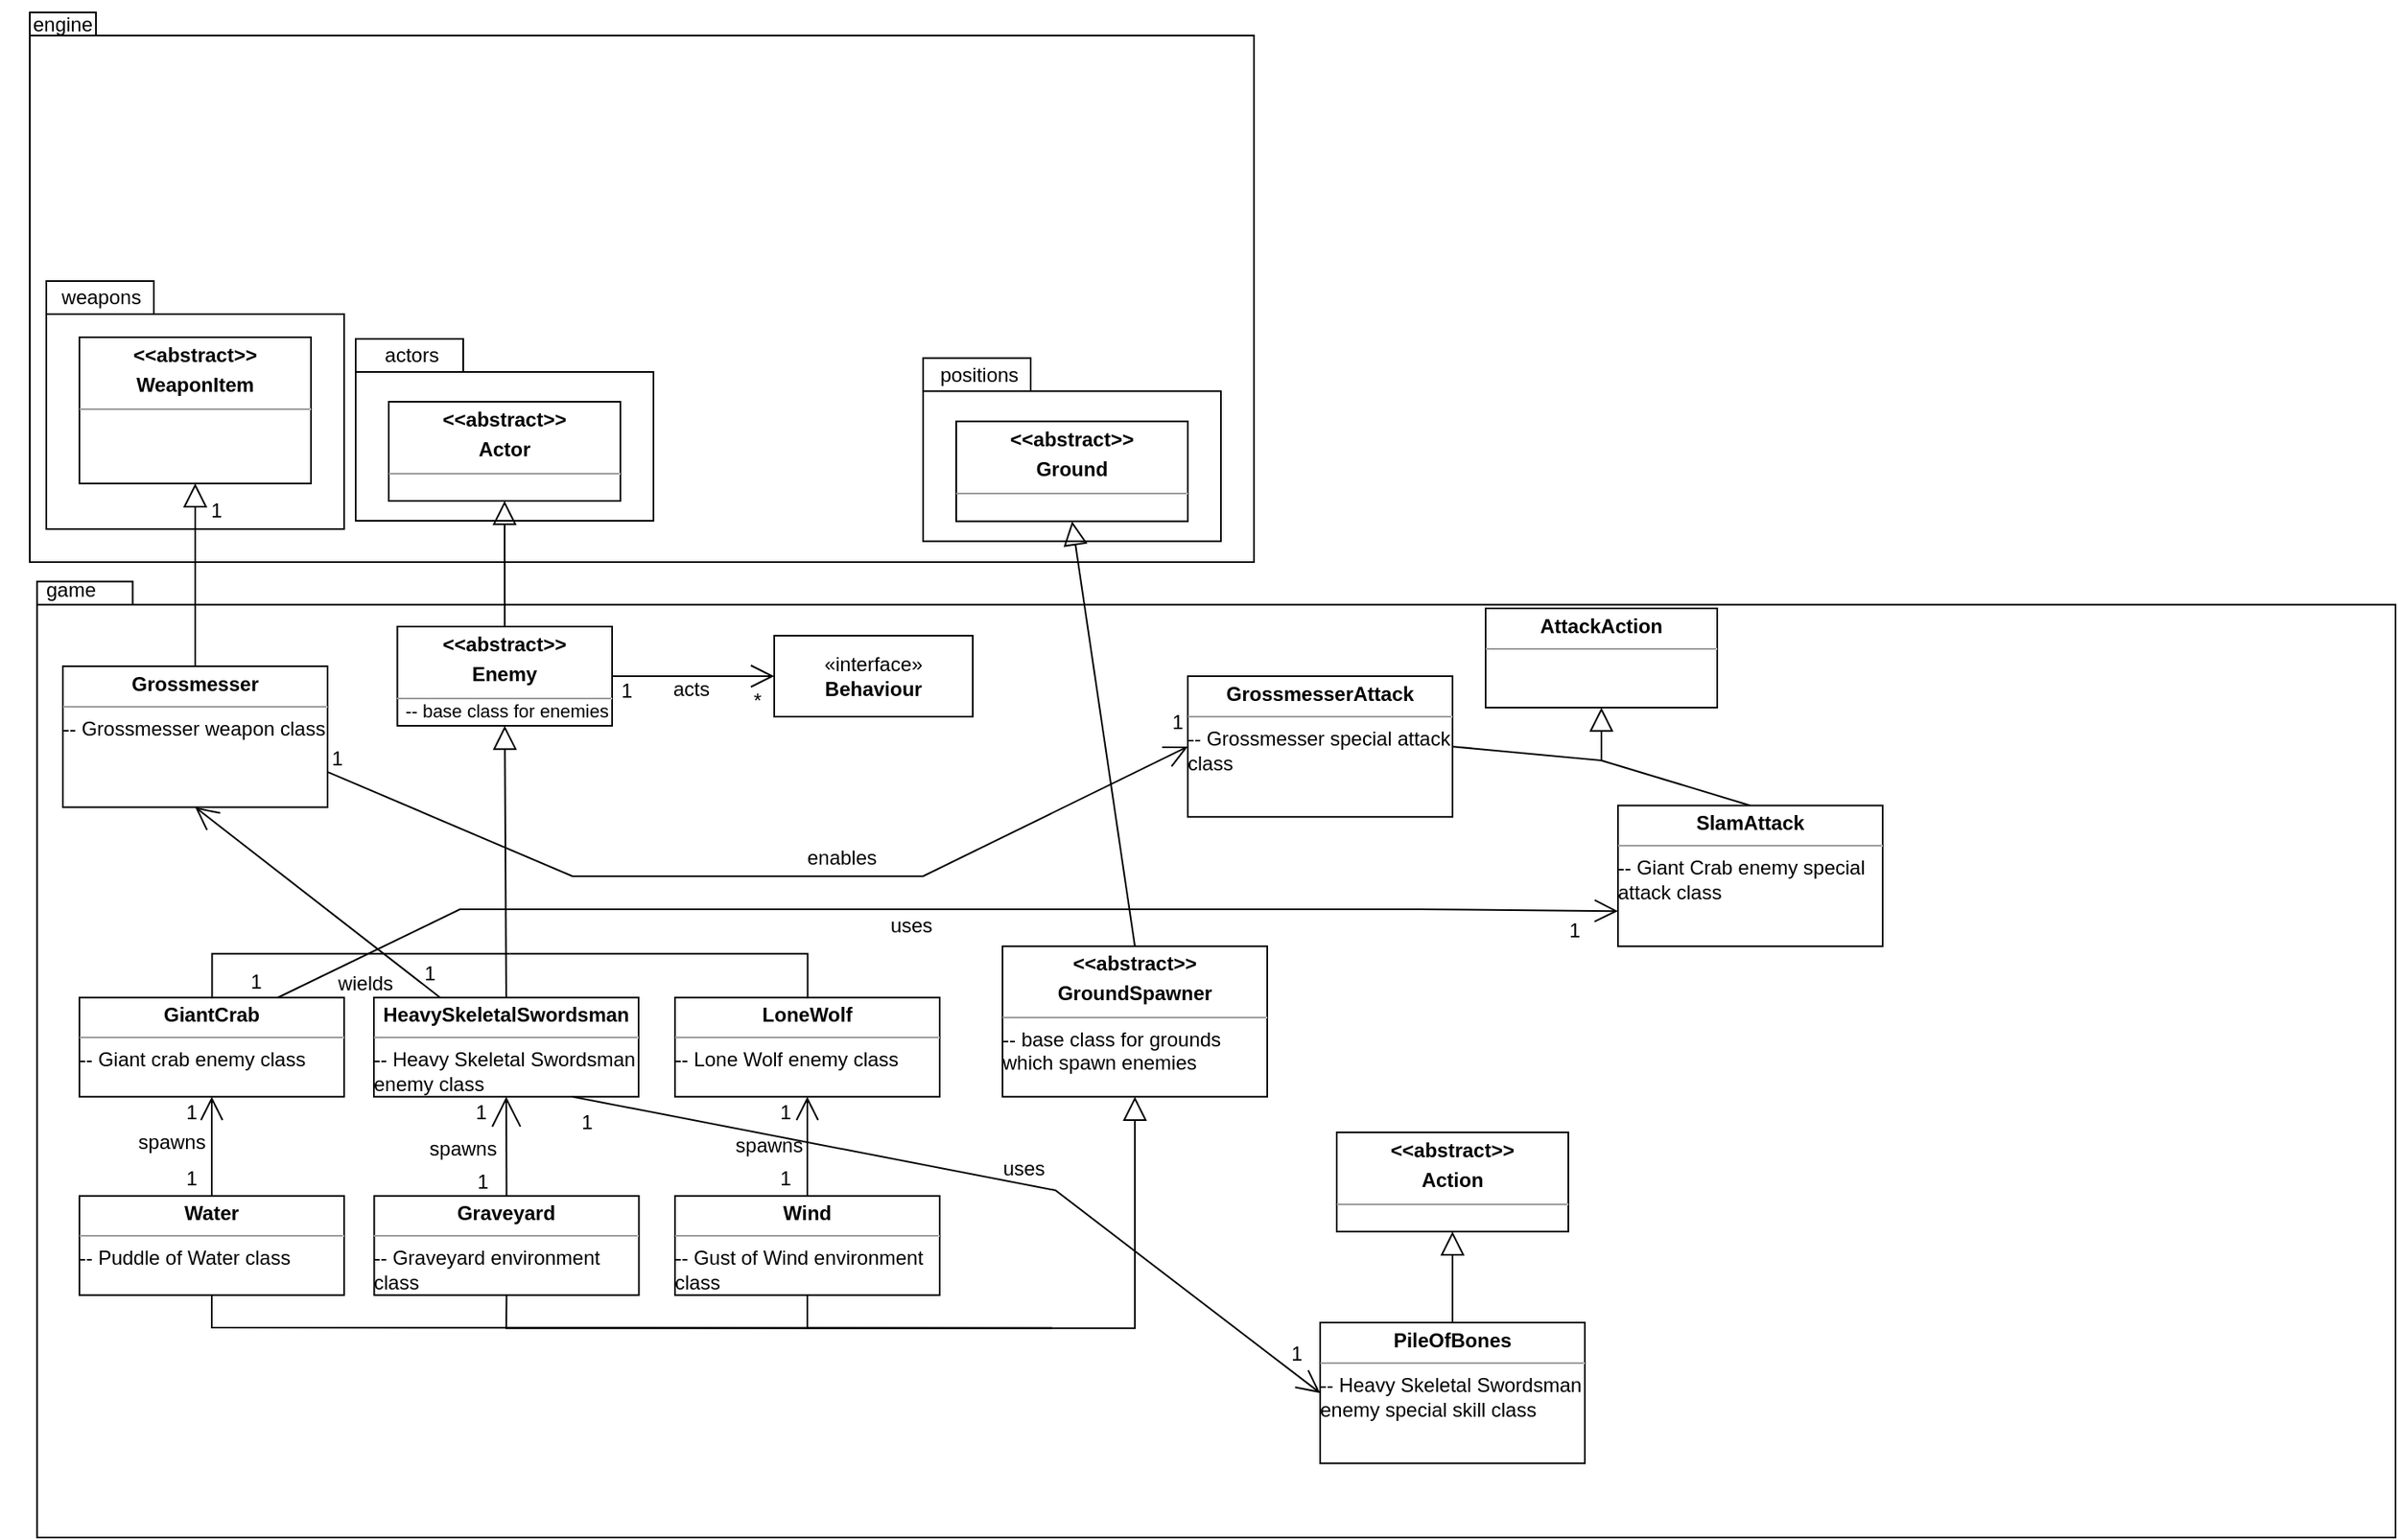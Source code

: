 <mxfile version="21.1.2" type="device">
  <diagram name="Page-1" id="58cdce13-f638-feb5-8d6f-7d28b1aa9fa0">
    <mxGraphModel dx="1157" dy="559" grid="1" gridSize="10" guides="1" tooltips="1" connect="1" arrows="1" fold="1" page="1" pageScale="1" pageWidth="1100" pageHeight="850" background="none" math="0" shadow="0">
      <root>
        <mxCell id="0" />
        <mxCell id="1" parent="0" />
        <mxCell id="_RIdNQpKpIPFGBzSEn9j-18" value="" style="shape=folder;fontStyle=1;spacingTop=10;tabWidth=40;tabHeight=14;tabPosition=left;html=1;whiteSpace=wrap;movable=1;resizable=1;rotatable=1;deletable=1;editable=1;locked=0;connectable=1;" vertex="1" parent="1">
          <mxGeometry x="34.39" y="381.8" width="1425.61" height="578.2" as="geometry" />
        </mxCell>
        <mxCell id="_RIdNQpKpIPFGBzSEn9j-19" value="&lt;div&gt;game&lt;br&gt;&lt;/div&gt;" style="text;html=1;strokeColor=none;fillColor=none;align=center;verticalAlign=middle;whiteSpace=wrap;rounded=0;" vertex="1" parent="1">
          <mxGeometry x="12" y="354.157" width="86.341" height="65.4" as="geometry" />
        </mxCell>
        <mxCell id="_RIdNQpKpIPFGBzSEn9j-15" value="&lt;blockquote&gt;«interface»&lt;br&gt;&lt;div&gt;&lt;b&gt;Behaviour&lt;/b&gt;&lt;/div&gt;&lt;/blockquote&gt;" style="html=1;whiteSpace=wrap;" vertex="1" parent="1">
          <mxGeometry x="480" y="414.5" width="120" height="49" as="geometry" />
        </mxCell>
        <mxCell id="_RIdNQpKpIPFGBzSEn9j-21" value="&lt;p style=&quot;margin:0px;margin-top:4px;text-align:center;&quot;&gt;&lt;b&gt;&amp;lt;&amp;lt;abstract&amp;gt;&amp;gt;&lt;/b&gt;&lt;/p&gt;&lt;p style=&quot;margin:0px;margin-top:4px;text-align:center;&quot;&gt;&lt;b&gt;Enemy&lt;br&gt;&lt;/b&gt;&lt;/p&gt;&lt;hr size=&quot;1&quot;&gt;" style="verticalAlign=top;align=left;overflow=fill;fontSize=12;fontFamily=Helvetica;html=1;whiteSpace=wrap;" vertex="1" parent="1">
          <mxGeometry x="252.2" y="409" width="129.8" height="60" as="geometry" />
        </mxCell>
        <mxCell id="_RIdNQpKpIPFGBzSEn9j-24" value="" style="endArrow=open;endFill=1;endSize=12;html=1;rounded=0;entryX=0;entryY=0.5;entryDx=0;entryDy=0;exitX=1;exitY=0.5;exitDx=0;exitDy=0;" edge="1" parent="1" source="_RIdNQpKpIPFGBzSEn9j-21" target="_RIdNQpKpIPFGBzSEn9j-15">
          <mxGeometry width="160" relative="1" as="geometry">
            <mxPoint x="270" y="470" as="sourcePoint" />
            <mxPoint x="430" y="470" as="targetPoint" />
          </mxGeometry>
        </mxCell>
        <mxCell id="_RIdNQpKpIPFGBzSEn9j-25" value="1" style="text;html=1;strokeColor=none;fillColor=none;align=center;verticalAlign=middle;whiteSpace=wrap;rounded=0;" vertex="1" parent="1">
          <mxGeometry x="361" y="433" width="60" height="30" as="geometry" />
        </mxCell>
        <mxCell id="_RIdNQpKpIPFGBzSEn9j-26" value="*" style="text;html=1;strokeColor=none;fillColor=none;align=center;verticalAlign=middle;whiteSpace=wrap;rounded=0;" vertex="1" parent="1">
          <mxGeometry x="440" y="439" width="60" height="30" as="geometry" />
        </mxCell>
        <mxCell id="_RIdNQpKpIPFGBzSEn9j-27" value="acts" style="text;html=1;strokeColor=none;fillColor=none;align=center;verticalAlign=middle;whiteSpace=wrap;rounded=0;" vertex="1" parent="1">
          <mxGeometry x="400" y="432" width="60" height="30" as="geometry" />
        </mxCell>
        <mxCell id="_RIdNQpKpIPFGBzSEn9j-155" style="rounded=0;orthogonalLoop=1;jettySize=auto;html=1;exitX=0.75;exitY=0;exitDx=0;exitDy=0;entryX=0;entryY=0.75;entryDx=0;entryDy=0;endSize=12;endArrow=open;endFill=0;" edge="1" parent="1" source="_RIdNQpKpIPFGBzSEn9j-29" target="_RIdNQpKpIPFGBzSEn9j-153">
          <mxGeometry relative="1" as="geometry">
            <Array as="points">
              <mxPoint x="290" y="580" />
              <mxPoint x="870" y="580" />
            </Array>
          </mxGeometry>
        </mxCell>
        <mxCell id="_RIdNQpKpIPFGBzSEn9j-29" value="&lt;p style=&quot;margin:0px;margin-top:4px;text-align:center;&quot;&gt;&lt;b&gt;GiantCrab&lt;/b&gt;&lt;/p&gt;&lt;hr size=&quot;1&quot;&gt;&lt;div&gt;-- Giant crab enemy class&lt;br&gt;&lt;/div&gt;" style="verticalAlign=top;align=left;overflow=fill;fontSize=12;fontFamily=Helvetica;html=1;whiteSpace=wrap;" vertex="1" parent="1">
          <mxGeometry x="60" y="633.37" width="160" height="60" as="geometry" />
        </mxCell>
        <mxCell id="_RIdNQpKpIPFGBzSEn9j-30" value="&lt;p style=&quot;margin:0px;margin-top:4px;text-align:center;&quot;&gt;&lt;b&gt;LoneWolf&lt;/b&gt;&lt;/p&gt;&lt;hr size=&quot;1&quot;&gt;&lt;div&gt;-- Lone Wolf enemy class&lt;br&gt;&lt;/div&gt;" style="verticalAlign=top;align=left;overflow=fill;fontSize=12;fontFamily=Helvetica;html=1;whiteSpace=wrap;" vertex="1" parent="1">
          <mxGeometry x="420" y="633.37" width="160" height="60" as="geometry" />
        </mxCell>
        <mxCell id="_RIdNQpKpIPFGBzSEn9j-3" value="&lt;p style=&quot;margin:0px;margin-top:4px;text-align:center;&quot;&gt;&lt;b&gt;HeavySkeletalSwordsman&lt;br&gt;&lt;/b&gt;&lt;/p&gt;&lt;hr size=&quot;1&quot;&gt;&lt;div&gt;-- Heavy Skeletal Swordsman enemy class&lt;br&gt;&lt;/div&gt;" style="verticalAlign=top;align=left;overflow=fill;fontSize=12;fontFamily=Helvetica;html=1;whiteSpace=wrap;" vertex="1" parent="1">
          <mxGeometry x="238" y="633.37" width="160" height="60" as="geometry" />
        </mxCell>
        <mxCell id="_RIdNQpKpIPFGBzSEn9j-5" value="" style="endArrow=block;endSize=12;endFill=0;html=1;rounded=0;exitX=0.5;exitY=0;exitDx=0;exitDy=0;entryX=0.5;entryY=1;entryDx=0;entryDy=0;" edge="1" parent="1" source="_RIdNQpKpIPFGBzSEn9j-3" target="_RIdNQpKpIPFGBzSEn9j-21">
          <mxGeometry width="160" relative="1" as="geometry">
            <mxPoint x="267" y="480" as="sourcePoint" />
            <mxPoint x="507" y="490" as="targetPoint" />
          </mxGeometry>
        </mxCell>
        <mxCell id="_RIdNQpKpIPFGBzSEn9j-28" value="-- base class for enemies" style="edgeLabel;html=1;align=center;verticalAlign=middle;resizable=0;points=[];" vertex="1" connectable="0" parent="_RIdNQpKpIPFGBzSEn9j-5">
          <mxGeometry x="1" y="-8" relative="1" as="geometry">
            <mxPoint x="-7" y="-9" as="offset" />
          </mxGeometry>
        </mxCell>
        <mxCell id="_RIdNQpKpIPFGBzSEn9j-85" value="" style="group" vertex="1" connectable="0" parent="1">
          <mxGeometry x="140.2" y="606.87" width="360" as="geometry" />
        </mxCell>
        <mxCell id="_RIdNQpKpIPFGBzSEn9j-11" style="rounded=0;orthogonalLoop=1;jettySize=auto;html=1;exitX=0.5;exitY=0;exitDx=0;exitDy=0;endArrow=none;endFill=0;" edge="1" parent="_RIdNQpKpIPFGBzSEn9j-85">
          <mxGeometry relative="1" as="geometry">
            <mxPoint x="180" as="targetPoint" />
            <mxPoint x="360" y="27" as="sourcePoint" />
            <Array as="points">
              <mxPoint x="360" />
            </Array>
          </mxGeometry>
        </mxCell>
        <mxCell id="_RIdNQpKpIPFGBzSEn9j-23" style="rounded=0;orthogonalLoop=1;jettySize=auto;html=1;exitX=0.5;exitY=0;exitDx=0;exitDy=0;endArrow=none;endFill=0;" edge="1" parent="_RIdNQpKpIPFGBzSEn9j-85">
          <mxGeometry relative="1" as="geometry">
            <mxPoint x="180" as="targetPoint" />
            <mxPoint y="27" as="sourcePoint" />
            <Array as="points">
              <mxPoint />
            </Array>
          </mxGeometry>
        </mxCell>
        <mxCell id="_RIdNQpKpIPFGBzSEn9j-91" value="1" style="text;html=1;strokeColor=none;fillColor=none;align=center;verticalAlign=middle;whiteSpace=wrap;rounded=0;" vertex="1" parent="1">
          <mxGeometry x="242" y="603.87" width="60" height="30" as="geometry" />
        </mxCell>
        <mxCell id="_RIdNQpKpIPFGBzSEn9j-94" value="wields" style="text;html=1;strokeColor=none;fillColor=none;align=center;verticalAlign=middle;whiteSpace=wrap;rounded=0;" vertex="1" parent="1">
          <mxGeometry x="203" y="609.87" width="60" height="30" as="geometry" />
        </mxCell>
        <mxCell id="_RIdNQpKpIPFGBzSEn9j-87" value="" style="group" vertex="1" connectable="0" parent="1">
          <mxGeometry x="20" y="30" width="750" height="340" as="geometry" />
        </mxCell>
        <mxCell id="_RIdNQpKpIPFGBzSEn9j-12" value="" style="shape=folder;fontStyle=1;spacingTop=10;tabWidth=40;tabHeight=14;tabPosition=left;html=1;whiteSpace=wrap;" vertex="1" parent="_RIdNQpKpIPFGBzSEn9j-87">
          <mxGeometry x="10" y="7.556" width="740" height="332.444" as="geometry" />
        </mxCell>
        <mxCell id="_RIdNQpKpIPFGBzSEn9j-13" value="&lt;div&gt;engine&lt;/div&gt;" style="text;html=1;strokeColor=none;fillColor=none;align=center;verticalAlign=middle;whiteSpace=wrap;rounded=0;" vertex="1" parent="_RIdNQpKpIPFGBzSEn9j-87">
          <mxGeometry width="60" height="30.222" as="geometry" />
        </mxCell>
        <mxCell id="_RIdNQpKpIPFGBzSEn9j-81" value="" style="group" vertex="1" connectable="0" parent="_RIdNQpKpIPFGBzSEn9j-87">
          <mxGeometry x="550" y="211.556" width="180" height="115.852" as="geometry" />
        </mxCell>
        <mxCell id="_RIdNQpKpIPFGBzSEn9j-82" value="" style="shape=folder;fontStyle=1;spacingTop=10;tabWidth=65;tabHeight=20;tabPosition=left;html=1;whiteSpace=wrap;" vertex="1" parent="_RIdNQpKpIPFGBzSEn9j-81">
          <mxGeometry y="5.037" width="180" height="110.815" as="geometry" />
        </mxCell>
        <mxCell id="_RIdNQpKpIPFGBzSEn9j-83" value="positions" style="text;html=1;strokeColor=none;fillColor=none;align=center;verticalAlign=middle;whiteSpace=wrap;rounded=0;" vertex="1" parent="_RIdNQpKpIPFGBzSEn9j-81">
          <mxGeometry x="4" width="60" height="30.222" as="geometry" />
        </mxCell>
        <mxCell id="_RIdNQpKpIPFGBzSEn9j-84" value="&lt;p style=&quot;margin:0px;margin-top:4px;text-align:center;&quot;&gt;&lt;b&gt;&amp;lt;&amp;lt;abstract&amp;gt;&amp;gt;&lt;/b&gt;&lt;/p&gt;&lt;p style=&quot;margin:0px;margin-top:4px;text-align:center;&quot;&gt;&lt;b&gt;Ground&lt;br&gt;&lt;/b&gt;&lt;/p&gt;&lt;hr size=&quot;1&quot;&gt;" style="verticalAlign=top;align=left;overflow=fill;fontSize=12;fontFamily=Helvetica;html=1;whiteSpace=wrap;" vertex="1" parent="_RIdNQpKpIPFGBzSEn9j-81">
          <mxGeometry x="20" y="43.319" width="140" height="60.444" as="geometry" />
        </mxCell>
        <mxCell id="_RIdNQpKpIPFGBzSEn9j-109" style="edgeStyle=orthogonalEdgeStyle;rounded=0;orthogonalLoop=1;jettySize=auto;html=1;exitX=0.5;exitY=0;exitDx=0;exitDy=0;entryX=0.5;entryY=1;entryDx=0;entryDy=0;endArrow=open;endFill=0;endSize=12;" edge="1" parent="1" source="_RIdNQpKpIPFGBzSEn9j-43" target="_RIdNQpKpIPFGBzSEn9j-29">
          <mxGeometry relative="1" as="geometry" />
        </mxCell>
        <mxCell id="_RIdNQpKpIPFGBzSEn9j-122" style="rounded=0;orthogonalLoop=1;jettySize=auto;html=1;exitX=0.5;exitY=1;exitDx=0;exitDy=0;endArrow=none;endFill=0;" edge="1" parent="1" source="_RIdNQpKpIPFGBzSEn9j-43">
          <mxGeometry relative="1" as="geometry">
            <mxPoint x="648" y="833.37" as="targetPoint" />
            <Array as="points">
              <mxPoint x="140" y="833" />
            </Array>
          </mxGeometry>
        </mxCell>
        <mxCell id="_RIdNQpKpIPFGBzSEn9j-43" value="&lt;p style=&quot;margin:0px;margin-top:4px;text-align:center;&quot;&gt;&lt;b&gt;Water&lt;/b&gt;&lt;br&gt;&lt;/p&gt;&lt;hr size=&quot;1&quot;&gt;&lt;div&gt;-- Puddle of Water class&lt;br&gt;&lt;/div&gt;" style="verticalAlign=top;align=left;overflow=fill;fontSize=12;fontFamily=Helvetica;html=1;whiteSpace=wrap;" vertex="1" parent="1">
          <mxGeometry x="60" y="753.37" width="160" height="60" as="geometry" />
        </mxCell>
        <mxCell id="_RIdNQpKpIPFGBzSEn9j-108" style="edgeStyle=orthogonalEdgeStyle;rounded=0;orthogonalLoop=1;jettySize=auto;html=1;exitX=0.5;exitY=0;exitDx=0;exitDy=0;entryX=0.5;entryY=1;entryDx=0;entryDy=0;endArrow=open;endFill=0;endSize=12;" edge="1" parent="1" source="_RIdNQpKpIPFGBzSEn9j-44" target="_RIdNQpKpIPFGBzSEn9j-30">
          <mxGeometry relative="1" as="geometry" />
        </mxCell>
        <mxCell id="_RIdNQpKpIPFGBzSEn9j-120" style="edgeStyle=orthogonalEdgeStyle;rounded=0;orthogonalLoop=1;jettySize=auto;html=1;exitX=0.5;exitY=1;exitDx=0;exitDy=0;entryX=0.5;entryY=1;entryDx=0;entryDy=0;endSize=12;endArrow=block;endFill=0;" edge="1" parent="1" source="_RIdNQpKpIPFGBzSEn9j-44" target="_RIdNQpKpIPFGBzSEn9j-119">
          <mxGeometry relative="1" as="geometry" />
        </mxCell>
        <mxCell id="_RIdNQpKpIPFGBzSEn9j-44" value="&lt;p style=&quot;margin:0px;margin-top:4px;text-align:center;&quot;&gt;&lt;b&gt;Wind&lt;/b&gt;&lt;br&gt;&lt;/p&gt;&lt;hr size=&quot;1&quot;&gt;&lt;div&gt;-- Gust of Wind environment class&lt;br&gt;&lt;/div&gt;" style="verticalAlign=top;align=left;overflow=fill;fontSize=12;fontFamily=Helvetica;html=1;whiteSpace=wrap;" vertex="1" parent="1">
          <mxGeometry x="420" y="753.37" width="160" height="60" as="geometry" />
        </mxCell>
        <mxCell id="_RIdNQpKpIPFGBzSEn9j-121" style="rounded=0;orthogonalLoop=1;jettySize=auto;html=1;exitX=0.5;exitY=1;exitDx=0;exitDy=0;endArrow=none;endFill=0;" edge="1" parent="1" source="_RIdNQpKpIPFGBzSEn9j-45">
          <mxGeometry relative="1" as="geometry">
            <mxPoint x="648" y="833.37" as="targetPoint" />
            <Array as="points">
              <mxPoint x="318" y="833.37" />
            </Array>
          </mxGeometry>
        </mxCell>
        <mxCell id="_RIdNQpKpIPFGBzSEn9j-45" value="&lt;p style=&quot;margin:0px;margin-top:4px;text-align:center;&quot;&gt;&lt;b&gt;Graveyard&lt;/b&gt;&lt;br&gt;&lt;/p&gt;&lt;hr size=&quot;1&quot;&gt;&lt;div&gt;-- Graveyard environment class&lt;br&gt;&lt;/div&gt;" style="verticalAlign=top;align=left;overflow=fill;fontSize=12;fontFamily=Helvetica;html=1;whiteSpace=wrap;" vertex="1" parent="1">
          <mxGeometry x="238.2" y="753.37" width="160" height="60" as="geometry" />
        </mxCell>
        <mxCell id="_RIdNQpKpIPFGBzSEn9j-79" value="" style="group" vertex="1" connectable="0" parent="1">
          <mxGeometry x="227" y="230" width="180" height="115" as="geometry" />
        </mxCell>
        <mxCell id="_RIdNQpKpIPFGBzSEn9j-76" value="" style="shape=folder;fontStyle=1;spacingTop=10;tabWidth=65;tabHeight=20;tabPosition=left;html=1;whiteSpace=wrap;" vertex="1" parent="_RIdNQpKpIPFGBzSEn9j-79">
          <mxGeometry y="5" width="180" height="110" as="geometry" />
        </mxCell>
        <mxCell id="_RIdNQpKpIPFGBzSEn9j-77" value="actors" style="text;html=1;strokeColor=none;fillColor=none;align=center;verticalAlign=middle;whiteSpace=wrap;rounded=0;" vertex="1" parent="_RIdNQpKpIPFGBzSEn9j-79">
          <mxGeometry x="4" width="60" height="30" as="geometry" />
        </mxCell>
        <mxCell id="_RIdNQpKpIPFGBzSEn9j-4" value="&lt;p style=&quot;margin:0px;margin-top:4px;text-align:center;&quot;&gt;&lt;b&gt;&amp;lt;&amp;lt;abstract&amp;gt;&amp;gt;&lt;/b&gt;&lt;/p&gt;&lt;p style=&quot;margin:0px;margin-top:4px;text-align:center;&quot;&gt;&lt;b&gt;Actor&lt;br&gt;&lt;/b&gt;&lt;/p&gt;&lt;hr size=&quot;1&quot;&gt;" style="verticalAlign=top;align=left;overflow=fill;fontSize=12;fontFamily=Helvetica;html=1;whiteSpace=wrap;" vertex="1" parent="_RIdNQpKpIPFGBzSEn9j-79">
          <mxGeometry x="20" y="43" width="140" height="60" as="geometry" />
        </mxCell>
        <mxCell id="_RIdNQpKpIPFGBzSEn9j-20" value="" style="endArrow=block;endSize=12;endFill=0;html=1;rounded=0;exitX=0.5;exitY=0;exitDx=0;exitDy=0;entryX=0.5;entryY=1;entryDx=0;entryDy=0;" edge="1" parent="1" source="_RIdNQpKpIPFGBzSEn9j-21" target="_RIdNQpKpIPFGBzSEn9j-4">
          <mxGeometry width="160" relative="1" as="geometry">
            <mxPoint x="506.75" y="457" as="sourcePoint" />
            <mxPoint x="507" y="380" as="targetPoint" />
          </mxGeometry>
        </mxCell>
        <mxCell id="_RIdNQpKpIPFGBzSEn9j-89" style="rounded=0;orthogonalLoop=1;jettySize=auto;html=1;exitX=0.25;exitY=0;exitDx=0;exitDy=0;entryX=0.5;entryY=1;entryDx=0;entryDy=0;elbow=vertical;endArrow=open;endFill=0;endSize=12;" edge="1" parent="1" source="_RIdNQpKpIPFGBzSEn9j-3" target="_RIdNQpKpIPFGBzSEn9j-86">
          <mxGeometry relative="1" as="geometry">
            <mxPoint x="128" y="570.0" as="targetPoint" />
            <Array as="points" />
          </mxGeometry>
        </mxCell>
        <mxCell id="_RIdNQpKpIPFGBzSEn9j-95" value="" style="endArrow=open;endSize=16;endFill=0;html=1;rounded=0;exitX=0.5;exitY=0;exitDx=0;exitDy=0;entryX=0.5;entryY=1;entryDx=0;entryDy=0;" edge="1" parent="1" source="_RIdNQpKpIPFGBzSEn9j-45" target="_RIdNQpKpIPFGBzSEn9j-3">
          <mxGeometry width="160" relative="1" as="geometry">
            <mxPoint x="315.8" y="754.37" as="sourcePoint" />
            <mxPoint x="315.8" y="673.37" as="targetPoint" />
          </mxGeometry>
        </mxCell>
        <mxCell id="_RIdNQpKpIPFGBzSEn9j-100" value="1" style="text;html=1;strokeColor=none;fillColor=none;align=center;verticalAlign=middle;whiteSpace=wrap;rounded=0;" vertex="1" parent="1">
          <mxGeometry x="119" y="733.37" width="18" height="20" as="geometry" />
        </mxCell>
        <mxCell id="_RIdNQpKpIPFGBzSEn9j-105" value="1" style="text;html=1;strokeColor=none;fillColor=none;align=center;verticalAlign=middle;whiteSpace=wrap;rounded=0;" vertex="1" parent="1">
          <mxGeometry x="298" y="736" width="12" height="17.87" as="geometry" />
        </mxCell>
        <mxCell id="_RIdNQpKpIPFGBzSEn9j-106" value="1" style="text;html=1;strokeColor=none;fillColor=none;align=center;verticalAlign=middle;whiteSpace=wrap;rounded=0;" vertex="1" parent="1">
          <mxGeometry x="457" y="727.87" width="60" height="30" as="geometry" />
        </mxCell>
        <mxCell id="_RIdNQpKpIPFGBzSEn9j-107" value="1" style="text;html=1;strokeColor=none;fillColor=none;align=center;verticalAlign=middle;whiteSpace=wrap;rounded=0;" vertex="1" parent="1">
          <mxGeometry x="273" y="688.37" width="60" height="30" as="geometry" />
        </mxCell>
        <mxCell id="_RIdNQpKpIPFGBzSEn9j-110" value="1" style="text;html=1;strokeColor=none;fillColor=none;align=center;verticalAlign=middle;whiteSpace=wrap;rounded=0;" vertex="1" parent="1">
          <mxGeometry x="119" y="693.37" width="18" height="20" as="geometry" />
        </mxCell>
        <mxCell id="_RIdNQpKpIPFGBzSEn9j-111" value="1" style="text;html=1;strokeColor=none;fillColor=none;align=center;verticalAlign=middle;whiteSpace=wrap;rounded=0;" vertex="1" parent="1">
          <mxGeometry x="478" y="693.37" width="18" height="20" as="geometry" />
        </mxCell>
        <mxCell id="_RIdNQpKpIPFGBzSEn9j-112" value="spawns" style="text;html=1;strokeColor=none;fillColor=none;align=center;verticalAlign=middle;whiteSpace=wrap;rounded=0;" vertex="1" parent="1">
          <mxGeometry x="447" y="708.37" width="60" height="30" as="geometry" />
        </mxCell>
        <mxCell id="_RIdNQpKpIPFGBzSEn9j-113" value="spawns" style="text;html=1;strokeColor=none;fillColor=none;align=center;verticalAlign=middle;whiteSpace=wrap;rounded=0;" vertex="1" parent="1">
          <mxGeometry x="271" y="716" width="42" height="18.37" as="geometry" />
        </mxCell>
        <mxCell id="_RIdNQpKpIPFGBzSEn9j-115" value="spawns" style="text;html=1;strokeColor=none;fillColor=none;align=center;verticalAlign=middle;whiteSpace=wrap;rounded=0;" vertex="1" parent="1">
          <mxGeometry x="86" y="706.37" width="60" height="30" as="geometry" />
        </mxCell>
        <mxCell id="_RIdNQpKpIPFGBzSEn9j-123" style="rounded=0;orthogonalLoop=1;jettySize=auto;html=1;exitX=0.5;exitY=0;exitDx=0;exitDy=0;entryX=0.5;entryY=1;entryDx=0;entryDy=0;endArrow=block;endFill=0;endSize=12;" edge="1" parent="1" source="_RIdNQpKpIPFGBzSEn9j-119" target="_RIdNQpKpIPFGBzSEn9j-84">
          <mxGeometry relative="1" as="geometry">
            <Array as="points" />
          </mxGeometry>
        </mxCell>
        <mxCell id="_RIdNQpKpIPFGBzSEn9j-119" value="&lt;p style=&quot;margin:0px;margin-top:4px;text-align:center;&quot;&gt;&lt;b&gt;&amp;lt;&amp;lt;abstract&amp;gt;&amp;gt;&lt;/b&gt;&lt;/p&gt;&lt;p style=&quot;margin:0px;margin-top:4px;text-align:center;&quot;&gt;&lt;b&gt;GroundSpawner&lt;br&gt;&lt;/b&gt;&lt;/p&gt;&lt;hr size=&quot;1&quot;&gt;&lt;div&gt;-- base class for grounds which spawn enemies&lt;br&gt;&lt;/div&gt;" style="verticalAlign=top;align=left;overflow=fill;fontSize=12;fontFamily=Helvetica;html=1;whiteSpace=wrap;" vertex="1" parent="1">
          <mxGeometry x="618" y="602.37" width="160" height="91" as="geometry" />
        </mxCell>
        <mxCell id="_RIdNQpKpIPFGBzSEn9j-125" value="&lt;p style=&quot;margin:0px;margin-top:4px;text-align:center;&quot;&gt;&lt;b&gt;GrossmesserAttack&lt;/b&gt;&lt;br&gt;&lt;/p&gt;&lt;hr size=&quot;1&quot;&gt;-- Grossmesser special attack class" style="verticalAlign=top;align=left;overflow=fill;fontSize=12;fontFamily=Helvetica;html=1;whiteSpace=wrap;" vertex="1" parent="1">
          <mxGeometry x="730" y="439" width="160" height="85.13" as="geometry" />
        </mxCell>
        <mxCell id="_RIdNQpKpIPFGBzSEn9j-69" value="`" style="shape=folder;fontStyle=1;spacingTop=10;tabWidth=65;tabHeight=20;tabPosition=left;html=1;whiteSpace=wrap;" vertex="1" parent="1">
          <mxGeometry x="40" y="200" width="180" height="150" as="geometry" />
        </mxCell>
        <mxCell id="_RIdNQpKpIPFGBzSEn9j-70" value="weapons&lt;span style=&quot;white-space: pre;&quot;&gt;	&lt;/span&gt;" style="text;html=1;strokeColor=none;fillColor=none;align=center;verticalAlign=middle;whiteSpace=wrap;rounded=0;" vertex="1" parent="1">
          <mxGeometry x="45" y="187.79" width="60" height="44.211" as="geometry" />
        </mxCell>
        <mxCell id="_RIdNQpKpIPFGBzSEn9j-72" value="&lt;p style=&quot;margin:0px;margin-top:4px;text-align:center;&quot;&gt;&lt;b&gt;&amp;lt;&amp;lt;abstract&amp;gt;&amp;gt;&lt;/b&gt;&lt;/p&gt;&lt;p style=&quot;margin:0px;margin-top:4px;text-align:center;&quot;&gt;&lt;b&gt;WeaponItem&lt;/b&gt;&lt;br&gt;&lt;/p&gt;&lt;hr size=&quot;1&quot;&gt;" style="verticalAlign=top;align=left;overflow=fill;fontSize=12;fontFamily=Helvetica;html=1;whiteSpace=wrap;" vertex="1" parent="1">
          <mxGeometry x="60" y="233.996" width="140" height="88.421" as="geometry" />
        </mxCell>
        <mxCell id="_RIdNQpKpIPFGBzSEn9j-88" style="rounded=0;orthogonalLoop=1;jettySize=auto;html=1;exitX=0.5;exitY=0;exitDx=0;exitDy=0;entryX=0.5;entryY=1;entryDx=0;entryDy=0;endArrow=block;endFill=0;endSize=12;" edge="1" parent="1" source="_RIdNQpKpIPFGBzSEn9j-86" target="_RIdNQpKpIPFGBzSEn9j-72">
          <mxGeometry relative="1" as="geometry" />
        </mxCell>
        <mxCell id="_RIdNQpKpIPFGBzSEn9j-86" value="&lt;p style=&quot;margin:0px;margin-top:4px;text-align:center;&quot;&gt;&lt;b&gt;Grossmesser&lt;/b&gt;&lt;br&gt;&lt;/p&gt;&lt;hr size=&quot;1&quot;&gt;&lt;div&gt;-- Grossmesser weapon class&lt;br&gt;&lt;/div&gt;" style="verticalAlign=top;align=left;overflow=fill;fontSize=12;fontFamily=Helvetica;html=1;whiteSpace=wrap;" vertex="1" parent="1">
          <mxGeometry x="50" y="433" width="160" height="85.26" as="geometry" />
        </mxCell>
        <mxCell id="_RIdNQpKpIPFGBzSEn9j-93" value="1" style="text;html=1;strokeColor=none;fillColor=none;align=center;verticalAlign=middle;whiteSpace=wrap;rounded=0;" vertex="1" parent="1">
          <mxGeometry x="113" y="324" width="60" height="30" as="geometry" />
        </mxCell>
        <mxCell id="_RIdNQpKpIPFGBzSEn9j-124" value="&lt;p style=&quot;margin:0px;margin-top:4px;text-align:center;&quot;&gt;&lt;b&gt;AttackAction&lt;br&gt;&lt;/b&gt;&lt;/p&gt;&lt;hr size=&quot;1&quot;&gt;" style="verticalAlign=top;align=left;overflow=fill;fontSize=12;fontFamily=Helvetica;html=1;whiteSpace=wrap;" vertex="1" parent="1">
          <mxGeometry x="910" y="398" width="140" height="60" as="geometry" />
        </mxCell>
        <mxCell id="_RIdNQpKpIPFGBzSEn9j-129" value="" style="endArrow=block;endSize=12;endFill=0;html=1;rounded=0;exitX=1;exitY=0.5;exitDx=0;exitDy=0;entryX=0.5;entryY=1;entryDx=0;entryDy=0;" edge="1" parent="1" source="_RIdNQpKpIPFGBzSEn9j-125" target="_RIdNQpKpIPFGBzSEn9j-124">
          <mxGeometry width="160" relative="1" as="geometry">
            <mxPoint x="831" y="532.24" as="sourcePoint" />
            <mxPoint x="830" y="368.24" as="targetPoint" />
            <Array as="points">
              <mxPoint x="980" y="490" />
            </Array>
          </mxGeometry>
        </mxCell>
        <mxCell id="_RIdNQpKpIPFGBzSEn9j-133" style="rounded=0;orthogonalLoop=1;jettySize=auto;html=1;exitX=1;exitY=0.75;exitDx=0;exitDy=0;entryX=0;entryY=0.5;entryDx=0;entryDy=0;elbow=vertical;endArrow=open;endFill=0;endSize=12;" edge="1" parent="1" source="_RIdNQpKpIPFGBzSEn9j-86" target="_RIdNQpKpIPFGBzSEn9j-125">
          <mxGeometry relative="1" as="geometry">
            <mxPoint x="311" y="642" as="sourcePoint" />
            <mxPoint x="163" y="527" as="targetPoint" />
            <Array as="points">
              <mxPoint x="358" y="560" />
              <mxPoint x="570" y="560" />
            </Array>
          </mxGeometry>
        </mxCell>
        <mxCell id="_RIdNQpKpIPFGBzSEn9j-137" value="1" style="text;html=1;strokeColor=none;fillColor=none;align=center;verticalAlign=middle;whiteSpace=wrap;rounded=0;" vertex="1" parent="1">
          <mxGeometry x="210" y="480" width="12" height="17.87" as="geometry" />
        </mxCell>
        <mxCell id="_RIdNQpKpIPFGBzSEn9j-138" value="1" style="text;html=1;strokeColor=none;fillColor=none;align=center;verticalAlign=middle;whiteSpace=wrap;rounded=0;" vertex="1" parent="1">
          <mxGeometry x="718" y="458.0" width="12" height="17.87" as="geometry" />
        </mxCell>
        <mxCell id="_RIdNQpKpIPFGBzSEn9j-139" value="enables" style="text;html=1;strokeColor=none;fillColor=none;align=center;verticalAlign=middle;whiteSpace=wrap;rounded=0;" vertex="1" parent="1">
          <mxGeometry x="500" y="540" width="42" height="18.37" as="geometry" />
        </mxCell>
        <mxCell id="_RIdNQpKpIPFGBzSEn9j-142" value="&lt;p style=&quot;margin:0px;margin-top:4px;text-align:center;&quot;&gt;&lt;b&gt;&amp;lt;&amp;lt;abstract&amp;gt;&amp;gt;&lt;/b&gt;&lt;/p&gt;&lt;p style=&quot;margin:0px;margin-top:4px;text-align:center;&quot;&gt;&lt;b&gt;Action&lt;br&gt;&lt;/b&gt;&lt;/p&gt;&lt;hr size=&quot;1&quot;&gt;" style="verticalAlign=top;align=left;overflow=fill;fontSize=12;fontFamily=Helvetica;html=1;whiteSpace=wrap;" vertex="1" parent="1">
          <mxGeometry x="820" y="714.93" width="140" height="60" as="geometry" />
        </mxCell>
        <mxCell id="_RIdNQpKpIPFGBzSEn9j-145" value="&lt;p style=&quot;margin:0px;margin-top:4px;text-align:center;&quot;&gt;&lt;b&gt;PileOfBones&lt;/b&gt;&lt;br&gt;&lt;/p&gt;&lt;hr size=&quot;1&quot;&gt;-- Heavy Skeletal Swordsman enemy special skill class" style="verticalAlign=top;align=left;overflow=fill;fontSize=12;fontFamily=Helvetica;html=1;whiteSpace=wrap;" vertex="1" parent="1">
          <mxGeometry x="810" y="830" width="160" height="85.13" as="geometry" />
        </mxCell>
        <mxCell id="_RIdNQpKpIPFGBzSEn9j-146" style="rounded=0;orthogonalLoop=1;jettySize=auto;html=1;exitX=0.75;exitY=1;exitDx=0;exitDy=0;entryX=0;entryY=0.5;entryDx=0;entryDy=0;elbow=vertical;endArrow=open;endFill=0;endSize=12;" edge="1" parent="1" source="_RIdNQpKpIPFGBzSEn9j-3" target="_RIdNQpKpIPFGBzSEn9j-145">
          <mxGeometry relative="1" as="geometry">
            <mxPoint x="288" y="643" as="sourcePoint" />
            <mxPoint x="140" y="528" as="targetPoint" />
            <Array as="points">
              <mxPoint x="650" y="750" />
            </Array>
          </mxGeometry>
        </mxCell>
        <mxCell id="_RIdNQpKpIPFGBzSEn9j-148" value="" style="endArrow=block;endSize=12;endFill=0;html=1;rounded=0;exitX=0.5;exitY=0;exitDx=0;exitDy=0;entryX=0.5;entryY=1;entryDx=0;entryDy=0;" edge="1" parent="1" source="_RIdNQpKpIPFGBzSEn9j-145" target="_RIdNQpKpIPFGBzSEn9j-142">
          <mxGeometry width="160" relative="1" as="geometry">
            <mxPoint x="910" y="830" as="sourcePoint" />
            <mxPoint x="910" y="775" as="targetPoint" />
          </mxGeometry>
        </mxCell>
        <mxCell id="_RIdNQpKpIPFGBzSEn9j-149" value="1" style="text;html=1;strokeColor=none;fillColor=none;align=center;verticalAlign=middle;whiteSpace=wrap;rounded=0;" vertex="1" parent="1">
          <mxGeometry x="361" y="700.5" width="12" height="17.87" as="geometry" />
        </mxCell>
        <mxCell id="_RIdNQpKpIPFGBzSEn9j-150" value="1" style="text;html=1;strokeColor=none;fillColor=none;align=center;verticalAlign=middle;whiteSpace=wrap;rounded=0;" vertex="1" parent="1">
          <mxGeometry x="790" y="840" width="12" height="17.87" as="geometry" />
        </mxCell>
        <mxCell id="_RIdNQpKpIPFGBzSEn9j-151" value="uses" style="text;html=1;strokeColor=none;fillColor=none;align=center;verticalAlign=middle;whiteSpace=wrap;rounded=0;" vertex="1" parent="1">
          <mxGeometry x="610" y="727.87" width="42" height="18.37" as="geometry" />
        </mxCell>
        <mxCell id="_RIdNQpKpIPFGBzSEn9j-154" style="rounded=0;orthogonalLoop=1;jettySize=auto;html=1;exitX=0.5;exitY=0;exitDx=0;exitDy=0;endArrow=none;endFill=0;" edge="1" parent="1" source="_RIdNQpKpIPFGBzSEn9j-153">
          <mxGeometry relative="1" as="geometry">
            <mxPoint x="980" y="490" as="targetPoint" />
          </mxGeometry>
        </mxCell>
        <mxCell id="_RIdNQpKpIPFGBzSEn9j-153" value="&lt;p style=&quot;margin:0px;margin-top:4px;text-align:center;&quot;&gt;&lt;b&gt;SlamAttack&lt;/b&gt;&lt;br&gt;&lt;/p&gt;&lt;hr size=&quot;1&quot;&gt;-- Giant Crab enemy special attack class" style="verticalAlign=top;align=left;overflow=fill;fontSize=12;fontFamily=Helvetica;html=1;whiteSpace=wrap;" vertex="1" parent="1">
          <mxGeometry x="990" y="517.24" width="160" height="85.13" as="geometry" />
        </mxCell>
        <mxCell id="_RIdNQpKpIPFGBzSEn9j-156" value="1" style="text;html=1;strokeColor=none;fillColor=none;align=center;verticalAlign=middle;whiteSpace=wrap;rounded=0;" vertex="1" parent="1">
          <mxGeometry x="958" y="584.5" width="12" height="17.87" as="geometry" />
        </mxCell>
        <mxCell id="_RIdNQpKpIPFGBzSEn9j-157" value="1" style="text;html=1;strokeColor=none;fillColor=none;align=center;verticalAlign=middle;whiteSpace=wrap;rounded=0;" vertex="1" parent="1">
          <mxGeometry x="161" y="615.5" width="12" height="17.87" as="geometry" />
        </mxCell>
        <mxCell id="_RIdNQpKpIPFGBzSEn9j-162" value="uses" style="text;html=1;strokeColor=none;fillColor=none;align=center;verticalAlign=middle;whiteSpace=wrap;rounded=0;" vertex="1" parent="1">
          <mxGeometry x="542" y="581" width="42" height="18.37" as="geometry" />
        </mxCell>
      </root>
    </mxGraphModel>
  </diagram>
</mxfile>
